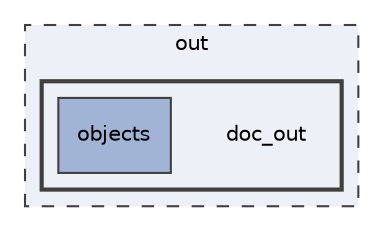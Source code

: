 digraph "out/doc_out"
{
 // INTERACTIVE_SVG=YES
 // LATEX_PDF_SIZE
  bgcolor="transparent";
  edge [fontname="Helvetica",fontsize="10",labelfontname="Helvetica",labelfontsize="10"];
  node [fontname="Helvetica",fontsize="10",shape=record];
  compound=true
  subgraph clusterdir_f09d564695a8a7f5713b0ef37bdf7d31 {
    graph [ bgcolor="#edf0f7", pencolor="grey25", style="filled,dashed,", label="out", fontname="Helvetica", fontsize="10", URL="dir_f09d564695a8a7f5713b0ef37bdf7d31.html"]
  subgraph clusterdir_8aa3b7cc87b4a40bca89cb9e30dc3b62 {
    graph [ bgcolor="#edf0f7", pencolor="grey25", style="filled,bold,", label="", fontname="Helvetica", fontsize="10", URL="dir_8aa3b7cc87b4a40bca89cb9e30dc3b62.html"]
    dir_8aa3b7cc87b4a40bca89cb9e30dc3b62 [shape=plaintext, label="doc_out"];
  dir_27fd0fd4aa824d80732433b84ce7b742 [shape=box, label="objects", style="filled,", fillcolor="#a2b4d6", color="grey25", URL="dir_27fd0fd4aa824d80732433b84ce7b742.html"];
  }
  }
}
